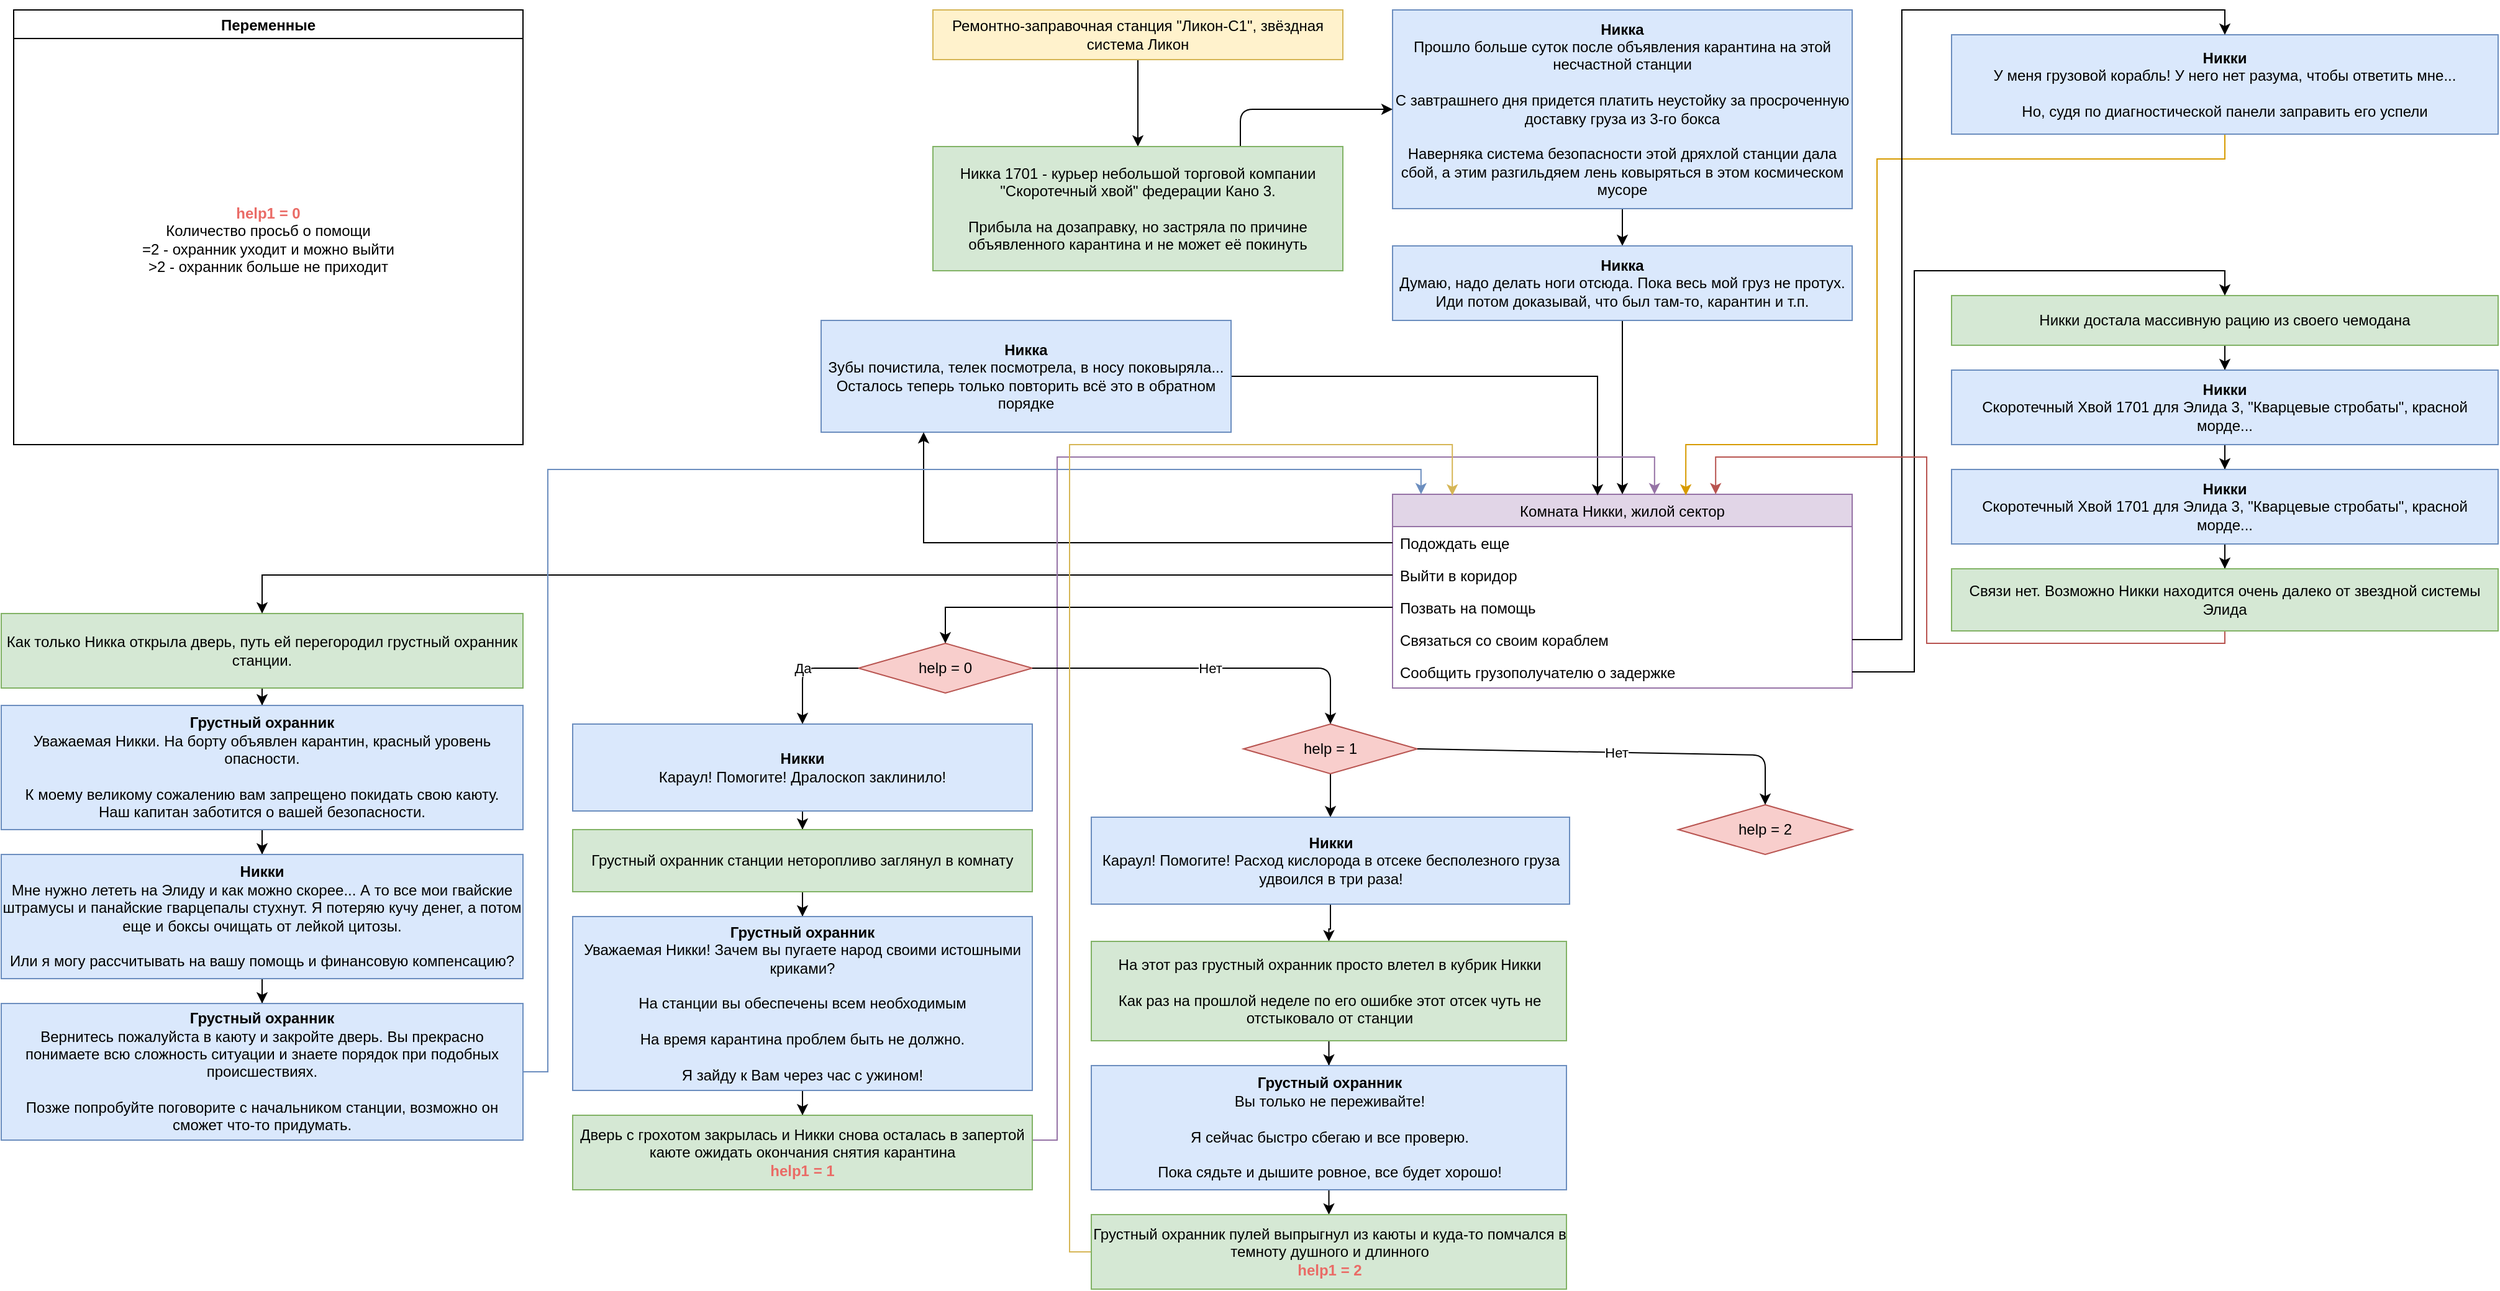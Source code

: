 <mxfile version="14.9.2" type="github">
  <diagram id="ggf2usPorNdX9x693DGo" name="Page-1">
    <mxGraphModel dx="2622" dy="724" grid="1" gridSize="10" guides="1" tooltips="1" connect="1" arrows="1" fold="1" page="0" pageScale="1" pageWidth="827" pageHeight="1169" math="0" shadow="0">
      <root>
        <mxCell id="0" />
        <mxCell id="1" parent="0" />
        <mxCell id="g03nTtScG-hAA8EhMata-2" value="Комната Никки, жилой сектор" style="swimlane;fontStyle=0;childLayout=stackLayout;horizontal=1;startSize=26;horizontalStack=0;resizeParent=1;resizeParentMax=0;resizeLast=0;collapsible=1;marginBottom=0;fillColor=#e1d5e7;strokeColor=#9673a6;" parent="1" vertex="1">
          <mxGeometry x="190" y="460" width="370" height="156" as="geometry">
            <mxRectangle x="190" y="350" width="200" height="26" as="alternateBounds" />
          </mxGeometry>
        </mxCell>
        <mxCell id="g03nTtScG-hAA8EhMata-3" value="Подождать еще" style="text;align=left;verticalAlign=top;spacingLeft=4;spacingRight=4;overflow=hidden;rotatable=0;points=[[0,0.5],[1,0.5]];portConstraint=eastwest;" parent="g03nTtScG-hAA8EhMata-2" vertex="1">
          <mxGeometry y="26" width="370" height="26" as="geometry" />
        </mxCell>
        <mxCell id="g03nTtScG-hAA8EhMata-4" value="Выйти в коридор" style="text;strokeColor=none;fillColor=none;align=left;verticalAlign=top;spacingLeft=4;spacingRight=4;overflow=hidden;rotatable=0;points=[[0,0.5],[1,0.5]];portConstraint=eastwest;" parent="g03nTtScG-hAA8EhMata-2" vertex="1">
          <mxGeometry y="52" width="370" height="26" as="geometry" />
        </mxCell>
        <mxCell id="g03nTtScG-hAA8EhMata-5" value="Позвать на помощь" style="text;strokeColor=none;fillColor=none;align=left;verticalAlign=top;spacingLeft=4;spacingRight=4;overflow=hidden;rotatable=0;points=[[0,0.5],[1,0.5]];portConstraint=eastwest;" parent="g03nTtScG-hAA8EhMata-2" vertex="1">
          <mxGeometry y="78" width="370" height="26" as="geometry" />
        </mxCell>
        <mxCell id="g03nTtScG-hAA8EhMata-23" value="Связаться со своим кораблем" style="text;align=left;verticalAlign=top;spacingLeft=4;spacingRight=4;overflow=hidden;rotatable=0;points=[[0,0.5],[1,0.5]];portConstraint=eastwest;" parent="g03nTtScG-hAA8EhMata-2" vertex="1">
          <mxGeometry y="104" width="370" height="26" as="geometry" />
        </mxCell>
        <mxCell id="g03nTtScG-hAA8EhMata-24" value="Сообщить грузополучателю о задержке" style="text;strokeColor=none;fillColor=none;align=left;verticalAlign=top;spacingLeft=4;spacingRight=4;overflow=hidden;rotatable=0;points=[[0,0.5],[1,0.5]];portConstraint=eastwest;" parent="g03nTtScG-hAA8EhMata-2" vertex="1">
          <mxGeometry y="130" width="370" height="26" as="geometry" />
        </mxCell>
        <mxCell id="4rcX--6uyM_ahGE6yn0v-4" style="edgeStyle=orthogonalEdgeStyle;rounded=0;orthogonalLoop=1;jettySize=auto;html=1;entryX=0.5;entryY=0;entryDx=0;entryDy=0;" edge="1" parent="1" source="g03nTtScG-hAA8EhMata-12" target="4rcX--6uyM_ahGE6yn0v-2">
          <mxGeometry relative="1" as="geometry" />
        </mxCell>
        <mxCell id="g03nTtScG-hAA8EhMata-12" value="&lt;div&gt;&lt;b&gt;Никка&lt;/b&gt;&lt;br&gt;&lt;/div&gt;&lt;div&gt;Прошло больше суток после объявления карантина на этой несчастной станции&lt;/div&gt;&lt;div&gt;&lt;br&gt;&lt;/div&gt;&lt;div&gt;&lt;div&gt;С завтрашнего дня придется платить неустойку за просроченную доставку груза из 3-го бокса&lt;/div&gt;&lt;/div&gt;&lt;div&gt;&lt;br&gt;&lt;/div&gt;&lt;div&gt;Наверняка система безопасности этой дряхлой станции дала сбой, а этим разгильдяем лень ковыряться в этом космическом мусоре&lt;/div&gt;" style="whiteSpace=wrap;html=1;fillColor=#dae8fc;strokeColor=#6c8ebf;" parent="1" vertex="1">
          <mxGeometry x="190" y="70" width="370" height="160" as="geometry" />
        </mxCell>
        <mxCell id="g03nTtScG-hAA8EhMata-25" style="edgeStyle=orthogonalEdgeStyle;orthogonalLoop=1;jettySize=auto;html=1;entryX=0.5;entryY=0;entryDx=0;entryDy=0;" parent="1" source="g03nTtScG-hAA8EhMata-13" target="g03nTtScG-hAA8EhMata-15" edge="1">
          <mxGeometry relative="1" as="geometry" />
        </mxCell>
        <mxCell id="g03nTtScG-hAA8EhMata-13" value="Ремонтно-заправочная станция &quot;Ликон-С1&quot;, звёздная система Ликон" style="whiteSpace=wrap;html=1;fillColor=#fff2cc;strokeColor=#d6b656;" parent="1" vertex="1">
          <mxGeometry x="-180" y="70" width="330" height="40" as="geometry" />
        </mxCell>
        <mxCell id="g03nTtScG-hAA8EhMata-26" style="edgeStyle=orthogonalEdgeStyle;orthogonalLoop=1;jettySize=auto;html=1;exitX=0.75;exitY=0;exitDx=0;exitDy=0;" parent="1" source="g03nTtScG-hAA8EhMata-15" target="g03nTtScG-hAA8EhMata-12" edge="1">
          <mxGeometry relative="1" as="geometry" />
        </mxCell>
        <mxCell id="g03nTtScG-hAA8EhMata-15" value="&lt;div&gt;Никка 1701 - курьер небольшой торговой компании &quot;Скоротечный хвой&quot; федерации Кано 3.&lt;/div&gt;&lt;div&gt;&lt;br&gt;&lt;/div&gt;&lt;div&gt;Прибыла на дозаправку, но застряла по причине объявленного карантина и не может её покинуть&lt;br&gt;&lt;/div&gt;" style="whiteSpace=wrap;html=1;fillColor=#d5e8d4;strokeColor=#82b366;" parent="1" vertex="1">
          <mxGeometry x="-180" y="180" width="330" height="100" as="geometry" />
        </mxCell>
        <mxCell id="4rcX--6uyM_ahGE6yn0v-5" style="edgeStyle=orthogonalEdgeStyle;rounded=0;orthogonalLoop=1;jettySize=auto;html=1;entryX=0.5;entryY=0;entryDx=0;entryDy=0;" edge="1" parent="1" source="4rcX--6uyM_ahGE6yn0v-2" target="g03nTtScG-hAA8EhMata-2">
          <mxGeometry relative="1" as="geometry" />
        </mxCell>
        <mxCell id="4rcX--6uyM_ahGE6yn0v-2" value="&lt;b&gt;Никка&lt;/b&gt;&lt;br&gt;&lt;div&gt;Думаю, надо делать ноги отсюда. Пока весь мой груз не протух. Иди потом доказывай, что был там-то, карантин и т.п.&lt;/div&gt;" style="rounded=0;whiteSpace=wrap;html=1;fillColor=#dae8fc;strokeColor=#6c8ebf;" vertex="1" parent="1">
          <mxGeometry x="190" y="260" width="370" height="60" as="geometry" />
        </mxCell>
        <mxCell id="4rcX--6uyM_ahGE6yn0v-9" style="edgeStyle=orthogonalEdgeStyle;rounded=0;orthogonalLoop=1;jettySize=auto;html=1;entryX=0.446;entryY=0.006;entryDx=0;entryDy=0;entryPerimeter=0;" edge="1" parent="1" source="4rcX--6uyM_ahGE6yn0v-6" target="g03nTtScG-hAA8EhMata-2">
          <mxGeometry relative="1" as="geometry" />
        </mxCell>
        <mxCell id="4rcX--6uyM_ahGE6yn0v-6" value="&lt;div&gt;&lt;b&gt;Никка&lt;/b&gt;&lt;br&gt;&lt;/div&gt;&lt;div&gt;Зубы почистила, телек посмотрела, в носу поковыряла...&lt;/div&gt;&lt;div&gt;Осталось теперь только повторить всё это в обратном порядке&lt;br&gt;&lt;/div&gt;" style="rounded=0;whiteSpace=wrap;html=1;fillColor=#dae8fc;strokeColor=#6c8ebf;" vertex="1" parent="1">
          <mxGeometry x="-270" y="320" width="330" height="90" as="geometry" />
        </mxCell>
        <mxCell id="4rcX--6uyM_ahGE6yn0v-16" style="edgeStyle=orthogonalEdgeStyle;rounded=0;orthogonalLoop=1;jettySize=auto;html=1;" edge="1" parent="1" source="4rcX--6uyM_ahGE6yn0v-11" target="4rcX--6uyM_ahGE6yn0v-12">
          <mxGeometry relative="1" as="geometry" />
        </mxCell>
        <mxCell id="4rcX--6uyM_ahGE6yn0v-11" value="Как только Никка открыла дверь, путь ей перегородил грустный охранник станции." style="rounded=0;whiteSpace=wrap;html=1;fillColor=#d5e8d4;strokeColor=#82b366;" vertex="1" parent="1">
          <mxGeometry x="-930" y="556" width="420" height="60" as="geometry" />
        </mxCell>
        <mxCell id="4rcX--6uyM_ahGE6yn0v-19" style="edgeStyle=orthogonalEdgeStyle;rounded=0;orthogonalLoop=1;jettySize=auto;html=1;entryX=0.5;entryY=0;entryDx=0;entryDy=0;" edge="1" parent="1" source="4rcX--6uyM_ahGE6yn0v-12" target="4rcX--6uyM_ahGE6yn0v-17">
          <mxGeometry relative="1" as="geometry" />
        </mxCell>
        <mxCell id="4rcX--6uyM_ahGE6yn0v-12" value="&lt;div&gt;&lt;b&gt;Грустный охранник&lt;/b&gt;&lt;/div&gt;&lt;div&gt;Уважаемая Никки. На борту объявлен карантин, красный уровень опасности.&lt;/div&gt;&lt;div&gt;&lt;br&gt;&lt;/div&gt;&lt;div&gt;К моему великому сожалению вам запрещено покидать свою каюту.&lt;/div&gt;&lt;div&gt;Наш капитан заботится о вашей безопасности.&lt;br&gt;&lt;/div&gt;" style="rounded=0;whiteSpace=wrap;html=1;fillColor=#dae8fc;strokeColor=#6c8ebf;" vertex="1" parent="1">
          <mxGeometry x="-930" y="630" width="420" height="100" as="geometry" />
        </mxCell>
        <mxCell id="4rcX--6uyM_ahGE6yn0v-13" style="edgeStyle=orthogonalEdgeStyle;rounded=0;orthogonalLoop=1;jettySize=auto;html=1;" edge="1" parent="1" source="g03nTtScG-hAA8EhMata-4" target="4rcX--6uyM_ahGE6yn0v-11">
          <mxGeometry relative="1" as="geometry" />
        </mxCell>
        <mxCell id="4rcX--6uyM_ahGE6yn0v-14" style="edgeStyle=orthogonalEdgeStyle;rounded=0;orthogonalLoop=1;jettySize=auto;html=1;entryX=0.25;entryY=1;entryDx=0;entryDy=0;" edge="1" parent="1" source="g03nTtScG-hAA8EhMata-3" target="4rcX--6uyM_ahGE6yn0v-6">
          <mxGeometry relative="1" as="geometry" />
        </mxCell>
        <mxCell id="4rcX--6uyM_ahGE6yn0v-21" style="edgeStyle=orthogonalEdgeStyle;rounded=0;orthogonalLoop=1;jettySize=auto;html=1;entryX=0.5;entryY=0;entryDx=0;entryDy=0;" edge="1" parent="1" source="4rcX--6uyM_ahGE6yn0v-17" target="4rcX--6uyM_ahGE6yn0v-20">
          <mxGeometry relative="1" as="geometry" />
        </mxCell>
        <mxCell id="4rcX--6uyM_ahGE6yn0v-17" value="&lt;div&gt;&lt;b&gt;Никки&lt;/b&gt;&lt;br&gt;&lt;/div&gt;&lt;div&gt;Мне нужно лететь на Элиду и как можно скорее... А то все мои гвайские штрамусы и панайские гварцепалы стухнут. Я потеряю кучу денег, а потом еще и боксы очищать от лейкой цитозы.&lt;/div&gt;&lt;div&gt;&lt;br&gt;&lt;/div&gt;&lt;div&gt;Или я могу рассчитывать на вашу помощь и финансовую компенсацию?&lt;br&gt;&lt;/div&gt;" style="rounded=0;whiteSpace=wrap;html=1;fillColor=#dae8fc;strokeColor=#6c8ebf;" vertex="1" parent="1">
          <mxGeometry x="-930" y="750" width="420" height="100" as="geometry" />
        </mxCell>
        <mxCell id="4rcX--6uyM_ahGE6yn0v-22" style="edgeStyle=orthogonalEdgeStyle;rounded=0;orthogonalLoop=1;jettySize=auto;html=1;entryX=0.062;entryY=0;entryDx=0;entryDy=0;entryPerimeter=0;fillColor=#dae8fc;strokeColor=#6c8ebf;" edge="1" parent="1" source="4rcX--6uyM_ahGE6yn0v-20" target="g03nTtScG-hAA8EhMata-2">
          <mxGeometry relative="1" as="geometry">
            <Array as="points">
              <mxPoint x="-490" y="925" />
              <mxPoint x="-490" y="440" />
              <mxPoint x="213" y="440" />
            </Array>
          </mxGeometry>
        </mxCell>
        <mxCell id="4rcX--6uyM_ahGE6yn0v-20" value="&lt;div&gt;&lt;b&gt;Грустный охранник&lt;/b&gt;&lt;br&gt;&lt;/div&gt;&lt;div&gt;Вернитесь пожалуйста в каюту и закройте дверь. Вы прекрасно понимаете всю сложность ситуации и знаете порядок при подобных происшествиях.&lt;/div&gt;&lt;div&gt;&lt;br&gt;&lt;/div&gt;&lt;div&gt;Позже попробуйте поговорите с начальником станции, возможно он сможет что-то придумать.&lt;br&gt;&lt;/div&gt;" style="rounded=0;whiteSpace=wrap;html=1;fillColor=#dae8fc;strokeColor=#6c8ebf;" vertex="1" parent="1">
          <mxGeometry x="-930" y="870" width="420" height="110" as="geometry" />
        </mxCell>
        <mxCell id="4rcX--6uyM_ahGE6yn0v-27" style="edgeStyle=orthogonalEdgeStyle;rounded=0;orthogonalLoop=1;jettySize=auto;html=1;entryX=0.5;entryY=0;entryDx=0;entryDy=0;" edge="1" parent="1" source="4rcX--6uyM_ahGE6yn0v-23" target="4rcX--6uyM_ahGE6yn0v-24">
          <mxGeometry relative="1" as="geometry" />
        </mxCell>
        <mxCell id="4rcX--6uyM_ahGE6yn0v-23" value="&lt;div&gt;&lt;b&gt;Никки&lt;/b&gt;&lt;br&gt;&lt;/div&gt;&lt;div&gt;Караул! Помогите! Дралоскоп заклинило!&lt;/div&gt;" style="rounded=0;whiteSpace=wrap;html=1;fillColor=#dae8fc;strokeColor=#6c8ebf;" vertex="1" parent="1">
          <mxGeometry x="-470" y="645" width="370" height="70" as="geometry" />
        </mxCell>
        <mxCell id="4rcX--6uyM_ahGE6yn0v-28" style="edgeStyle=orthogonalEdgeStyle;rounded=0;orthogonalLoop=1;jettySize=auto;html=1;entryX=0.5;entryY=0;entryDx=0;entryDy=0;" edge="1" parent="1" source="4rcX--6uyM_ahGE6yn0v-24" target="4rcX--6uyM_ahGE6yn0v-25">
          <mxGeometry relative="1" as="geometry" />
        </mxCell>
        <mxCell id="4rcX--6uyM_ahGE6yn0v-24" value="Грустный охранник станции неторопливо заглянул в комнату" style="rounded=0;whiteSpace=wrap;html=1;fillColor=#d5e8d4;strokeColor=#82b366;" vertex="1" parent="1">
          <mxGeometry x="-470" y="730" width="370" height="50" as="geometry" />
        </mxCell>
        <mxCell id="4rcX--6uyM_ahGE6yn0v-30" style="edgeStyle=orthogonalEdgeStyle;rounded=0;orthogonalLoop=1;jettySize=auto;html=1;" edge="1" parent="1" source="4rcX--6uyM_ahGE6yn0v-25" target="4rcX--6uyM_ahGE6yn0v-29">
          <mxGeometry relative="1" as="geometry" />
        </mxCell>
        <mxCell id="4rcX--6uyM_ahGE6yn0v-25" value="&lt;div&gt;&lt;b&gt;Грустный охранник&lt;/b&gt;&lt;br&gt;&lt;/div&gt;&lt;div&gt;Уважаемая Никки! Зачем вы пугаете народ своими истошными криками?&lt;/div&gt;&lt;div&gt;&lt;br&gt;&lt;/div&gt;&lt;div&gt;На станции вы обеспечены всем необходимым&lt;/div&gt;&lt;div&gt;&lt;br&gt;&lt;/div&gt;&lt;div&gt;На время карантина проблем быть не должно.&lt;/div&gt;&lt;div&gt;&lt;br&gt;&lt;/div&gt;&lt;div&gt;Я зайду к Вам через час с ужином!&lt;br&gt;&lt;/div&gt;" style="rounded=0;whiteSpace=wrap;html=1;fillColor=#dae8fc;strokeColor=#6c8ebf;" vertex="1" parent="1">
          <mxGeometry x="-470" y="800" width="370" height="140" as="geometry" />
        </mxCell>
        <mxCell id="4rcX--6uyM_ahGE6yn0v-34" style="edgeStyle=orthogonalEdgeStyle;rounded=0;orthogonalLoop=1;jettySize=auto;html=1;entryX=0.57;entryY=0;entryDx=0;entryDy=0;entryPerimeter=0;fillColor=#e1d5e7;strokeColor=#9673a6;" edge="1" parent="1" source="4rcX--6uyM_ahGE6yn0v-29" target="g03nTtScG-hAA8EhMata-2">
          <mxGeometry relative="1" as="geometry">
            <Array as="points">
              <mxPoint x="-80" y="980" />
              <mxPoint x="-80" y="430" />
              <mxPoint x="401" y="430" />
            </Array>
          </mxGeometry>
        </mxCell>
        <mxCell id="4rcX--6uyM_ahGE6yn0v-29" value="&lt;div&gt;Дверь с грохотом закрылась и Никки снова осталась в запертой каюте ожидать окончания снятия карантина&lt;/div&gt;&lt;font color=&quot;#EA6B66&quot;&gt;&lt;b&gt;help1 = 1&lt;/b&gt;&lt;/font&gt;" style="rounded=0;whiteSpace=wrap;html=1;fillColor=#d5e8d4;strokeColor=#82b366;" vertex="1" parent="1">
          <mxGeometry x="-470" y="960" width="370" height="60" as="geometry" />
        </mxCell>
        <mxCell id="4rcX--6uyM_ahGE6yn0v-37" style="edgeStyle=orthogonalEdgeStyle;rounded=0;orthogonalLoop=1;jettySize=auto;html=1;entryX=0.638;entryY=0.006;entryDx=0;entryDy=0;entryPerimeter=0;fillColor=#ffe6cc;strokeColor=#d79b00;" edge="1" parent="1" source="4rcX--6uyM_ahGE6yn0v-35" target="g03nTtScG-hAA8EhMata-2">
          <mxGeometry relative="1" as="geometry">
            <Array as="points">
              <mxPoint x="860" y="190" />
              <mxPoint x="580" y="190" />
              <mxPoint x="580" y="420" />
              <mxPoint x="426" y="420" />
            </Array>
          </mxGeometry>
        </mxCell>
        <mxCell id="4rcX--6uyM_ahGE6yn0v-35" value="&lt;div&gt;&lt;b&gt;Никки&lt;/b&gt;&lt;/div&gt;&lt;div&gt;У меня грузовой корабль! У него нет разума, чтобы ответить мне...&lt;/div&gt;&lt;div&gt;&lt;br&gt;&lt;/div&gt;&lt;div&gt;Но, судя по диагностической панели заправить его успели&lt;br&gt;&lt;/div&gt;" style="rounded=0;whiteSpace=wrap;html=1;fillColor=#dae8fc;strokeColor=#6c8ebf;" vertex="1" parent="1">
          <mxGeometry x="640" y="90" width="440" height="80" as="geometry" />
        </mxCell>
        <mxCell id="4rcX--6uyM_ahGE6yn0v-36" style="edgeStyle=orthogonalEdgeStyle;rounded=0;orthogonalLoop=1;jettySize=auto;html=1;entryX=0.5;entryY=0;entryDx=0;entryDy=0;" edge="1" parent="1" source="g03nTtScG-hAA8EhMata-23" target="4rcX--6uyM_ahGE6yn0v-35">
          <mxGeometry relative="1" as="geometry" />
        </mxCell>
        <mxCell id="4rcX--6uyM_ahGE6yn0v-42" style="edgeStyle=orthogonalEdgeStyle;rounded=0;orthogonalLoop=1;jettySize=auto;html=1;entryX=0.5;entryY=0;entryDx=0;entryDy=0;" edge="1" parent="1" source="4rcX--6uyM_ahGE6yn0v-38" target="4rcX--6uyM_ahGE6yn0v-40">
          <mxGeometry relative="1" as="geometry" />
        </mxCell>
        <mxCell id="4rcX--6uyM_ahGE6yn0v-38" value="Никки достала массивную рацию из своего чемодана" style="rounded=0;whiteSpace=wrap;html=1;fillColor=#d5e8d4;strokeColor=#82b366;" vertex="1" parent="1">
          <mxGeometry x="640" y="300" width="440" height="40" as="geometry" />
        </mxCell>
        <mxCell id="4rcX--6uyM_ahGE6yn0v-39" style="edgeStyle=orthogonalEdgeStyle;rounded=0;orthogonalLoop=1;jettySize=auto;html=1;entryX=0.5;entryY=0;entryDx=0;entryDy=0;" edge="1" parent="1" source="g03nTtScG-hAA8EhMata-24" target="4rcX--6uyM_ahGE6yn0v-38">
          <mxGeometry relative="1" as="geometry">
            <Array as="points">
              <mxPoint x="610" y="603" />
              <mxPoint x="610" y="280" />
              <mxPoint x="860" y="280" />
            </Array>
          </mxGeometry>
        </mxCell>
        <mxCell id="4rcX--6uyM_ahGE6yn0v-43" style="edgeStyle=orthogonalEdgeStyle;rounded=0;orthogonalLoop=1;jettySize=auto;html=1;fillColor=#d5e8d4;" edge="1" parent="1" source="4rcX--6uyM_ahGE6yn0v-40" target="4rcX--6uyM_ahGE6yn0v-41">
          <mxGeometry relative="1" as="geometry" />
        </mxCell>
        <mxCell id="4rcX--6uyM_ahGE6yn0v-40" value="&lt;div&gt;&lt;b&gt;Никки&lt;/b&gt;&lt;/div&gt;&lt;div&gt;Скоротечный Хвой 1701 для Элида 3, &quot;Кварцевые стробаты&quot;, красной морде...&lt;br&gt;&lt;/div&gt;" style="rounded=0;whiteSpace=wrap;html=1;fillColor=#dae8fc;strokeColor=#6c8ebf;" vertex="1" parent="1">
          <mxGeometry x="640" y="360" width="440" height="60" as="geometry" />
        </mxCell>
        <mxCell id="4rcX--6uyM_ahGE6yn0v-45" style="edgeStyle=orthogonalEdgeStyle;rounded=0;orthogonalLoop=1;jettySize=auto;html=1;strokeColor=#000000;" edge="1" parent="1" source="4rcX--6uyM_ahGE6yn0v-41" target="4rcX--6uyM_ahGE6yn0v-44">
          <mxGeometry relative="1" as="geometry" />
        </mxCell>
        <mxCell id="4rcX--6uyM_ahGE6yn0v-41" value="&lt;div&gt;&lt;b&gt;Никки&lt;/b&gt;&lt;/div&gt;&lt;div&gt;Скоротечный Хвой 1701 для Элида 3, &quot;Кварцевые стробаты&quot;, красной морде...&lt;br&gt;&lt;/div&gt;" style="rounded=0;whiteSpace=wrap;html=1;fillColor=#dae8fc;strokeColor=#6c8ebf;" vertex="1" parent="1">
          <mxGeometry x="640" y="440" width="440" height="60" as="geometry" />
        </mxCell>
        <mxCell id="4rcX--6uyM_ahGE6yn0v-46" style="edgeStyle=orthogonalEdgeStyle;rounded=0;orthogonalLoop=1;jettySize=auto;html=1;entryX=0.703;entryY=0;entryDx=0;entryDy=0;entryPerimeter=0;strokeColor=#b85450;fillColor=#f8cecc;" edge="1" parent="1" source="4rcX--6uyM_ahGE6yn0v-44" target="g03nTtScG-hAA8EhMata-2">
          <mxGeometry relative="1" as="geometry">
            <Array as="points">
              <mxPoint x="860" y="580" />
              <mxPoint x="620" y="580" />
              <mxPoint x="620" y="430" />
              <mxPoint x="450" y="430" />
            </Array>
          </mxGeometry>
        </mxCell>
        <mxCell id="4rcX--6uyM_ahGE6yn0v-44" value="Связи нет. Возможно Никки находится очень далеко от звездной системы Элида" style="rounded=0;whiteSpace=wrap;html=1;fillColor=#d5e8d4;strokeColor=#82b366;" vertex="1" parent="1">
          <mxGeometry x="640" y="520" width="440" height="50" as="geometry" />
        </mxCell>
        <mxCell id="4rcX--6uyM_ahGE6yn0v-47" value="Переменные" style="swimlane;" vertex="1" parent="1">
          <mxGeometry x="-920" y="70" width="410" height="350" as="geometry" />
        </mxCell>
        <mxCell id="4rcX--6uyM_ahGE6yn0v-48" value="&lt;div&gt;&lt;font color=&quot;#EA6B66&quot;&gt;&lt;b&gt;help1 = 0&lt;/b&gt;&lt;/font&gt;&lt;/div&gt;&lt;div&gt;Количество просьб о помощи&lt;br&gt;&lt;/div&gt;&lt;div&gt;=2 - охранник уходит и можно выйти&lt;/div&gt;&lt;div&gt;&amp;gt;2 - охранник больше не приходит&lt;br&gt;&lt;/div&gt;" style="text;html=1;strokeColor=none;fillColor=none;align=center;verticalAlign=middle;whiteSpace=wrap;rounded=0;" vertex="1" parent="4rcX--6uyM_ahGE6yn0v-47">
          <mxGeometry x="10" y="30" width="390" height="310" as="geometry" />
        </mxCell>
        <mxCell id="4rcX--6uyM_ahGE6yn0v-55" value="help = 0" style="rhombus;whiteSpace=wrap;html=1;fillColor=#f8cecc;strokeColor=#b85450;" vertex="1" parent="1">
          <mxGeometry x="-240" y="580" width="140" height="40" as="geometry" />
        </mxCell>
        <mxCell id="4rcX--6uyM_ahGE6yn0v-68" style="edgeStyle=orthogonalEdgeStyle;rounded=0;orthogonalLoop=1;jettySize=auto;html=1;entryX=0.5;entryY=0;entryDx=0;entryDy=0;strokeColor=#000000;" edge="1" parent="1" source="4rcX--6uyM_ahGE6yn0v-56" target="4rcX--6uyM_ahGE6yn0v-66">
          <mxGeometry relative="1" as="geometry" />
        </mxCell>
        <mxCell id="4rcX--6uyM_ahGE6yn0v-56" value="help = 1" style="rhombus;whiteSpace=wrap;html=1;fillColor=#f8cecc;strokeColor=#b85450;" vertex="1" parent="1">
          <mxGeometry x="70" y="645" width="140" height="40" as="geometry" />
        </mxCell>
        <mxCell id="4rcX--6uyM_ahGE6yn0v-57" value="help = 2" style="rhombus;whiteSpace=wrap;html=1;fillColor=#f8cecc;strokeColor=#b85450;" vertex="1" parent="1">
          <mxGeometry x="420" y="710" width="140" height="40" as="geometry" />
        </mxCell>
        <mxCell id="4rcX--6uyM_ahGE6yn0v-58" style="edgeStyle=orthogonalEdgeStyle;rounded=0;orthogonalLoop=1;jettySize=auto;html=1;entryX=0.5;entryY=0;entryDx=0;entryDy=0;strokeColor=#000000;" edge="1" parent="1" source="g03nTtScG-hAA8EhMata-5" target="4rcX--6uyM_ahGE6yn0v-55">
          <mxGeometry relative="1" as="geometry" />
        </mxCell>
        <mxCell id="4rcX--6uyM_ahGE6yn0v-60" value="" style="endArrow=classic;html=1;strokeColor=#000000;exitX=0;exitY=0.5;exitDx=0;exitDy=0;entryX=0.5;entryY=0;entryDx=0;entryDy=0;" edge="1" parent="1" source="4rcX--6uyM_ahGE6yn0v-55" target="4rcX--6uyM_ahGE6yn0v-23">
          <mxGeometry relative="1" as="geometry">
            <mxPoint x="20" y="760" as="sourcePoint" />
            <mxPoint x="120" y="760" as="targetPoint" />
            <Array as="points">
              <mxPoint x="-285" y="600" />
            </Array>
          </mxGeometry>
        </mxCell>
        <mxCell id="4rcX--6uyM_ahGE6yn0v-61" value="Да" style="edgeLabel;resizable=0;html=1;align=center;verticalAlign=middle;" connectable="0" vertex="1" parent="4rcX--6uyM_ahGE6yn0v-60">
          <mxGeometry relative="1" as="geometry" />
        </mxCell>
        <mxCell id="4rcX--6uyM_ahGE6yn0v-62" value="" style="endArrow=classic;html=1;strokeColor=#000000;exitX=1;exitY=0.5;exitDx=0;exitDy=0;entryX=0.5;entryY=0;entryDx=0;entryDy=0;" edge="1" parent="1" source="4rcX--6uyM_ahGE6yn0v-55" target="4rcX--6uyM_ahGE6yn0v-56">
          <mxGeometry relative="1" as="geometry">
            <mxPoint x="20" y="730" as="sourcePoint" />
            <mxPoint x="70" y="600" as="targetPoint" />
            <Array as="points">
              <mxPoint x="140" y="600" />
            </Array>
          </mxGeometry>
        </mxCell>
        <mxCell id="4rcX--6uyM_ahGE6yn0v-63" value="Нет" style="edgeLabel;resizable=0;html=1;align=center;verticalAlign=middle;" connectable="0" vertex="1" parent="4rcX--6uyM_ahGE6yn0v-62">
          <mxGeometry relative="1" as="geometry" />
        </mxCell>
        <mxCell id="4rcX--6uyM_ahGE6yn0v-64" value="" style="endArrow=classic;html=1;strokeColor=#000000;exitX=1;exitY=0.5;exitDx=0;exitDy=0;entryX=0.5;entryY=0;entryDx=0;entryDy=0;" edge="1" parent="1" source="4rcX--6uyM_ahGE6yn0v-56" target="4rcX--6uyM_ahGE6yn0v-57">
          <mxGeometry relative="1" as="geometry">
            <mxPoint x="-90" y="610" as="sourcePoint" />
            <mxPoint x="150" y="655" as="targetPoint" />
            <Array as="points">
              <mxPoint x="490" y="670" />
            </Array>
          </mxGeometry>
        </mxCell>
        <mxCell id="4rcX--6uyM_ahGE6yn0v-65" value="Нет" style="edgeLabel;resizable=0;html=1;align=center;verticalAlign=middle;" connectable="0" vertex="1" parent="4rcX--6uyM_ahGE6yn0v-64">
          <mxGeometry relative="1" as="geometry" />
        </mxCell>
        <mxCell id="4rcX--6uyM_ahGE6yn0v-71" style="edgeStyle=orthogonalEdgeStyle;rounded=0;orthogonalLoop=1;jettySize=auto;html=1;strokeColor=#000000;" edge="1" parent="1" source="4rcX--6uyM_ahGE6yn0v-66" target="4rcX--6uyM_ahGE6yn0v-69">
          <mxGeometry relative="1" as="geometry" />
        </mxCell>
        <mxCell id="4rcX--6uyM_ahGE6yn0v-66" value="&lt;div&gt;&lt;b&gt;Никки&lt;/b&gt;&lt;br&gt;&lt;/div&gt;&lt;div&gt;Караул! Помогите! Расход кислорода в отсеке бесполезного груза удвоился в три раза!&lt;/div&gt;" style="rounded=0;whiteSpace=wrap;html=1;fillColor=#dae8fc;strokeColor=#6c8ebf;" vertex="1" parent="1">
          <mxGeometry x="-52.5" y="720" width="385" height="70" as="geometry" />
        </mxCell>
        <mxCell id="4rcX--6uyM_ahGE6yn0v-73" style="edgeStyle=orthogonalEdgeStyle;rounded=0;orthogonalLoop=1;jettySize=auto;html=1;strokeColor=#000000;" edge="1" parent="1" source="4rcX--6uyM_ahGE6yn0v-69" target="4rcX--6uyM_ahGE6yn0v-72">
          <mxGeometry relative="1" as="geometry" />
        </mxCell>
        <mxCell id="4rcX--6uyM_ahGE6yn0v-69" value="&lt;div&gt;На этот раз грустный охранник просто влетел в кубрик Никки&lt;/div&gt;&lt;div&gt;&lt;br&gt;&lt;/div&gt;&lt;div&gt;Как раз на прошлой неделе по его ошибке этот отсек чуть не отстыковало от станции&lt;br&gt;&lt;/div&gt;" style="rounded=0;whiteSpace=wrap;html=1;fillColor=#d5e8d4;strokeColor=#82b366;" vertex="1" parent="1">
          <mxGeometry x="-52.5" y="820" width="382.5" height="80" as="geometry" />
        </mxCell>
        <mxCell id="4rcX--6uyM_ahGE6yn0v-75" style="edgeStyle=orthogonalEdgeStyle;rounded=0;orthogonalLoop=1;jettySize=auto;html=1;entryX=0.5;entryY=0;entryDx=0;entryDy=0;strokeColor=#000000;" edge="1" parent="1" source="4rcX--6uyM_ahGE6yn0v-72" target="4rcX--6uyM_ahGE6yn0v-74">
          <mxGeometry relative="1" as="geometry" />
        </mxCell>
        <mxCell id="4rcX--6uyM_ahGE6yn0v-72" value="&lt;div&gt;&lt;b&gt;Грустный охранник&lt;/b&gt;&lt;br&gt;&lt;/div&gt;&lt;div&gt;Вы только не переживайте!&lt;/div&gt;&lt;div&gt;&lt;br&gt;&lt;/div&gt;&lt;div&gt;Я сейчас быстро сбегаю и все проверю.&lt;/div&gt;&lt;div&gt;&lt;br&gt;&lt;/div&gt;&lt;div&gt;Пока сядьте и дышите ровное, все будет хорошо!&lt;br&gt;&lt;/div&gt;" style="rounded=0;whiteSpace=wrap;html=1;fillColor=#dae8fc;strokeColor=#6c8ebf;" vertex="1" parent="1">
          <mxGeometry x="-52.5" y="920" width="382.5" height="100" as="geometry" />
        </mxCell>
        <mxCell id="4rcX--6uyM_ahGE6yn0v-76" style="edgeStyle=orthogonalEdgeStyle;rounded=0;orthogonalLoop=1;jettySize=auto;html=1;entryX=0.13;entryY=0.006;entryDx=0;entryDy=0;strokeColor=#d6b656;fillColor=#fff2cc;entryPerimeter=0;" edge="1" parent="1" source="4rcX--6uyM_ahGE6yn0v-74" target="g03nTtScG-hAA8EhMata-2">
          <mxGeometry relative="1" as="geometry">
            <Array as="points">
              <mxPoint x="-70" y="1070" />
              <mxPoint x="-70" y="420" />
              <mxPoint x="238" y="420" />
            </Array>
          </mxGeometry>
        </mxCell>
        <mxCell id="4rcX--6uyM_ahGE6yn0v-74" value="&lt;div&gt;Грустный охранник пулей выпрыгнул из каюты и куда-то помчался в темноту душного и длинного&lt;br&gt;&lt;/div&gt;&lt;font color=&quot;#EA6B66&quot;&gt;&lt;b&gt;help1 = 2&lt;br&gt;&lt;/b&gt;&lt;/font&gt;" style="rounded=0;whiteSpace=wrap;html=1;fillColor=#d5e8d4;strokeColor=#82b366;" vertex="1" parent="1">
          <mxGeometry x="-52.5" y="1040" width="382.5" height="60" as="geometry" />
        </mxCell>
      </root>
    </mxGraphModel>
  </diagram>
</mxfile>
